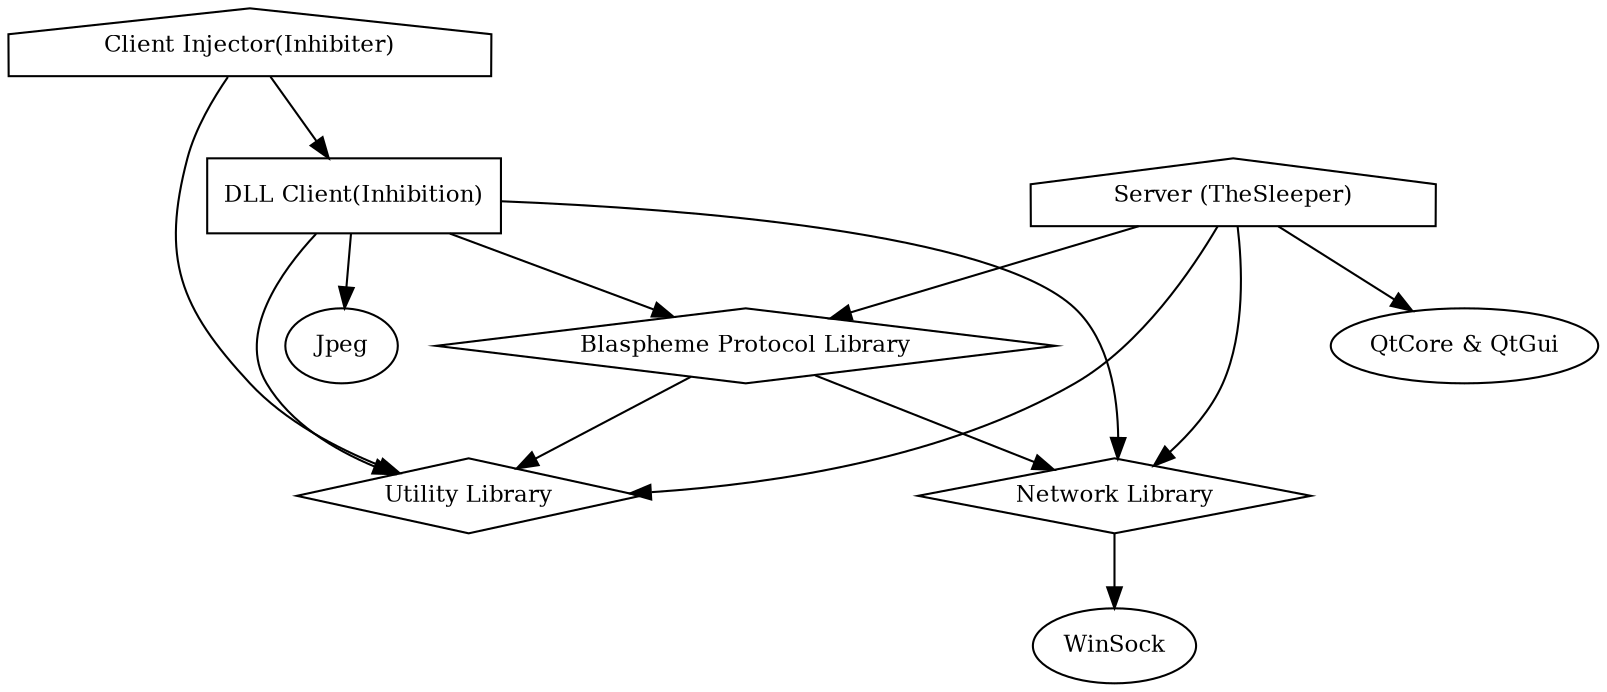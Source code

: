 digraph GG {
node [
  fontsize = "11"
];

	"qt" [ label="QtCore & QtGui" shape="ellipse"];
	"winsock"  [ label="WinSock" shape="ellipse"];
      "jpeg" [ label="Jpeg" shape="ellipse"];

    	"client_dll"  [ label="DLL Client(Inhibition)" shape="polygon"];

    	"client"  [ label="Client Injector(Inhibiter)" shape="house"];
    	"server"  [ label="Server (TheSleeper)" shape="house"];

    	"blaspheme"  [ label="Blaspheme Protocol Library" shape="diamond"];
    	"network"  [ label="Network Library" shape="diamond"];
    	"utility"  [ label="Utility Library" shape="diamond"];

	"blaspheme" -> "network"
	"blaspheme" -> "utility"

    	"client" -> "utility"
	"client" -> "client_dll"

	"network" -> "winsock"

	"client_dll" -> "network"
	"client_dll" -> "blaspheme"
	"client_dll" -> "jpeg"
	"client_dll" -> "utility"
	
	"server" -> "qt"
	"server" -> "network"
	"server" -> "blaspheme"
	"server" -> "utility"

}